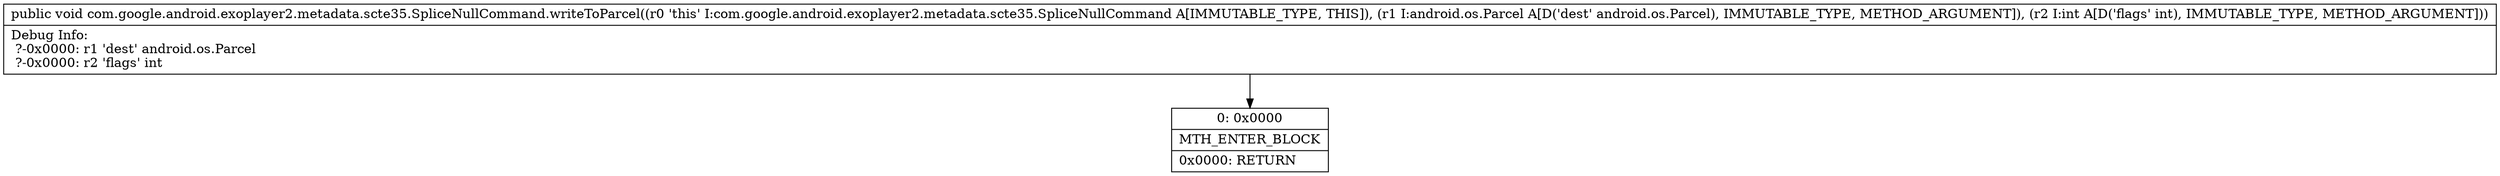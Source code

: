 digraph "CFG forcom.google.android.exoplayer2.metadata.scte35.SpliceNullCommand.writeToParcel(Landroid\/os\/Parcel;I)V" {
Node_0 [shape=record,label="{0\:\ 0x0000|MTH_ENTER_BLOCK\l|0x0000: RETURN   \l}"];
MethodNode[shape=record,label="{public void com.google.android.exoplayer2.metadata.scte35.SpliceNullCommand.writeToParcel((r0 'this' I:com.google.android.exoplayer2.metadata.scte35.SpliceNullCommand A[IMMUTABLE_TYPE, THIS]), (r1 I:android.os.Parcel A[D('dest' android.os.Parcel), IMMUTABLE_TYPE, METHOD_ARGUMENT]), (r2 I:int A[D('flags' int), IMMUTABLE_TYPE, METHOD_ARGUMENT]))  | Debug Info:\l  ?\-0x0000: r1 'dest' android.os.Parcel\l  ?\-0x0000: r2 'flags' int\l}"];
MethodNode -> Node_0;
}

